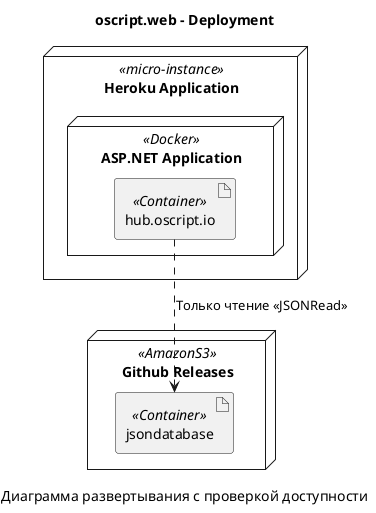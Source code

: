 ﻿@startuml
title oscript.web - Deployment
caption Диаграмма развертывания с проверкой доступности
node "Github Releases" <<AmazonS3>> as 8 {
  artifact "jsondatabase" <<Container>> as 11
}
node "Heroku Application" <<micro-instance>> as 7 {
  node "ASP.NET Application" <<Docker>> as 9 {
    artifact "hub.oscript.io" <<Container>> as 10
  }
}
10 ..> 11 : Только чтение <<JSONRead>>
@enduml

